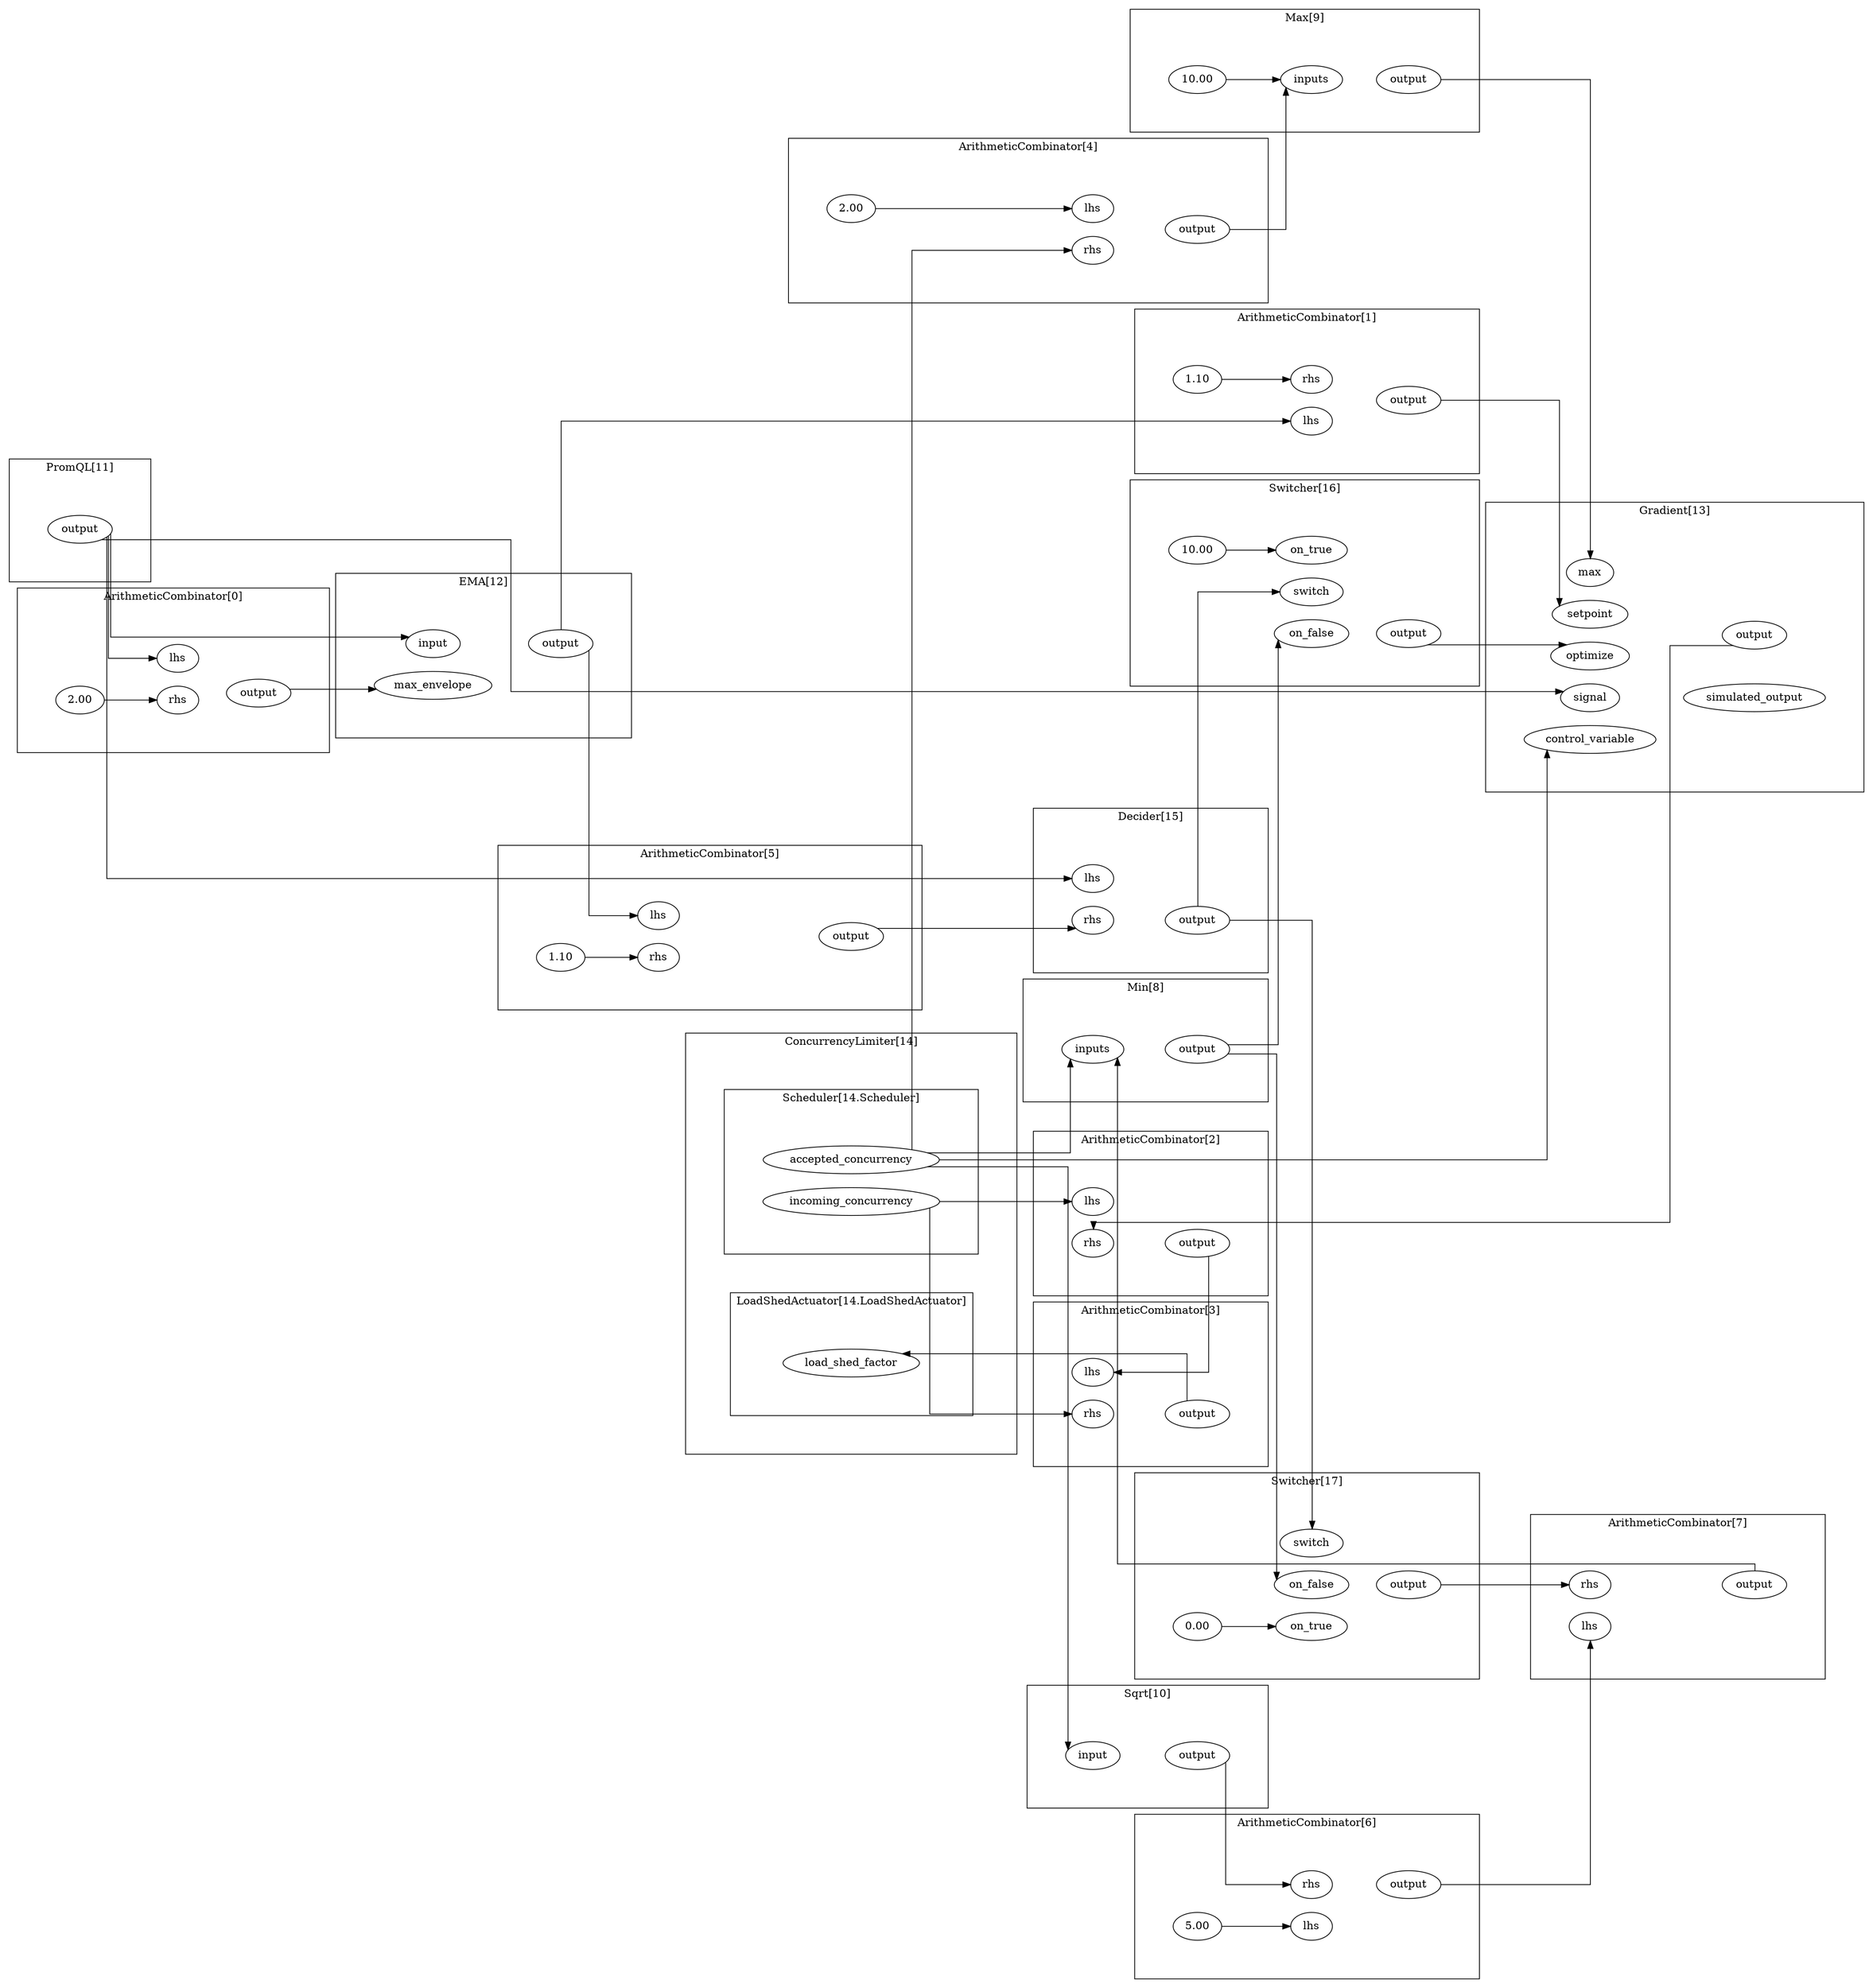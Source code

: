 digraph  {
	subgraph cluster_s1 {
		label="ArithmeticCombinator[0]";margin="50.0";
		n4[label="2.00"];
		n2[label="lhs"];
		n5[label="output"];
		n3[label="rhs"];
		n4->n3;
		n3->n5[style="invis"];
		{rank=same; n2;n3;};
		{rank=same; n5;};
		
	}
	subgraph cluster_s6 {
		label="ArithmeticCombinator[1]";margin="50.0";
		n9[label="1.10"];
		n7[label="lhs"];
		n10[label="output"];
		n8[label="rhs"];
		n9->n8;
		n8->n10[style="invis"];
		{rank=same; n7;n8;};
		{rank=same; n10;};
		
	}
	subgraph cluster_s11 {
		label="ArithmeticCombinator[2]";margin="50.0";
		n12[label="lhs"];
		n14[label="output"];
		n13[label="rhs"];
		n13->n14[style="invis"];
		{rank=same; n12;n13;};
		{rank=same; n14;};
		
	}
	subgraph cluster_s15 {
		label="ArithmeticCombinator[3]";margin="50.0";
		n16[label="lhs"];
		n18[label="output"];
		n17[label="rhs"];
		n17->n18[style="invis"];
		{rank=same; n16;n17;};
		{rank=same; n18;};
		
	}
	subgraph cluster_s19 {
		label="ArithmeticCombinator[4]";margin="50.0";
		n21[label="2.00"];
		n20[label="lhs"];
		n23[label="output"];
		n22[label="rhs"];
		n21->n20;
		n22->n23[style="invis"];
		{rank=same; n20;n22;};
		{rank=same; n23;};
		
	}
	subgraph cluster_s24 {
		label="ArithmeticCombinator[5]";margin="50.0";
		n27[label="1.10"];
		n25[label="lhs"];
		n28[label="output"];
		n26[label="rhs"];
		n27->n26;
		n26->n28[style="invis"];
		{rank=same; n25;n26;};
		{rank=same; n28;};
		
	}
	subgraph cluster_s29 {
		label="ArithmeticCombinator[6]";margin="50.0";
		n31[label="5.00"];
		n30[label="lhs"];
		n33[label="output"];
		n32[label="rhs"];
		n31->n30;
		n32->n33[style="invis"];
		{rank=same; n33;};
		{rank=same; n30;n32;};
		
	}
	subgraph cluster_s34 {
		label="ArithmeticCombinator[7]";margin="50.0";
		n35[label="lhs"];
		n37[label="output"];
		n36[label="rhs"];
		n36->n37[style="invis"];
		{rank=same; n35;n36;};
		{rank=same; n37;};
		
	}
	subgraph cluster_s62 {
		subgraph cluster_s66 {
			label="LoadShedActuator[14.LoadShedActuator]";margin="50.0";
			n67[label="load_shed_factor"];
			{rank=same; n67;};
			
		}
		subgraph cluster_s63 {
			label="Scheduler[14.Scheduler]";margin="50.0";
			n64[label="accepted_concurrency"];
			n65[label="incoming_concurrency"];
			{rank=same; n64;n65;};
			
		}
		label="ConcurrencyLimiter[14]";margin="50.0";
		
	}
	subgraph cluster_s68 {
		label="Decider[15]";margin="50.0";
		n69[label="lhs"];
		n71[label="output"];
		n70[label="rhs"];
		n70->n71[style="invis"];
		{rank=same; n69;n70;};
		{rank=same; n71;};
		
	}
	subgraph cluster_s50 {
		label="EMA[12]";margin="50.0";
		n52[label="input"];
		n51[label="max_envelope"];
		n53[label="output"];
		n52->n53[style="invis"];
		{rank=same; n51;n52;};
		{rank=same; n53;};
		
	}
	subgraph cluster_s54 {
		label="Gradient[13]";margin="50.0";
		n57[label="control_variable"];
		n56[label="max"];
		n55[label="optimize"];
		n61[label="output"];
		n59[label="setpoint"];
		n58[label="signal"];
		n60[label="simulated_output"];
		n59->n61[style="invis"];
		{rank=same; n60;n61;};
		{rank=same; n55;n56;n57;n58;n59;};
		
	}
	subgraph cluster_s41 {
		label="Max[9]";margin="50.0";
		n43[label="10.00"];
		n42[label="inputs"];
		n44[label="output"];
		n43->n42;
		n42->n44[style="invis"];
		{rank=same; n42;n42;};
		{rank=same; n44;};
		
	}
	subgraph cluster_s38 {
		label="Min[8]";margin="50.0";
		n39[label="inputs"];
		n40[label="output"];
		n39->n40[style="invis"];
		{rank=same; n39;n39;};
		{rank=same; n40;};
		
	}
	subgraph cluster_s48 {
		label="PromQL[11]";margin="50.0";
		n49[label="output"];
		{rank=same; n49;};
		
	}
	subgraph cluster_s45 {
		label="Sqrt[10]";margin="50.0";
		n46[label="input"];
		n47[label="output"];
		n46->n47[style="invis"];
		{rank=same; n46;};
		{rank=same; n47;};
		
	}
	subgraph cluster_s72 {
		label="Switcher[16]";margin="50.0";
		n75[label="10.00"];
		n76[label="on_false"];
		n74[label="on_true"];
		n77[label="output"];
		n73[label="switch"];
		n75->n74;
		n76->n77[style="invis"];
		{rank=same; n73;n74;n76;};
		{rank=same; n77;};
		
	}
	subgraph cluster_s78 {
		label="Switcher[17]";margin="50.0";
		n81[label="0.00"];
		n82[label="on_false"];
		n80[label="on_true"];
		n83[label="output"];
		n79[label="switch"];
		n81->n80;
		n82->n83[style="invis"];
		{rank=same; n79;n80;n82;};
		{rank=same; n83;};
		
	}
	rankdir="LR";splines="ortho";
	n64->n22;
	n64->n39;
	n64->n46;
	n64->n57;
	n65->n12;
	n65->n17;
	n83->n36;
	n14->n16;
	n40->n76;
	n40->n82;
	n53->n7;
	n53->n25;
	n23->n42;
	n37->n39;
	n77->n55;
	n10->n59;
	n28->n70;
	n33->n35;
	n47->n32;
	n61->n13;
	n71->n73;
	n71->n79;
	n5->n51;
	n18->n67;
	n44->n56;
	n49->n2;
	n49->n52;
	n49->n58;
	n49->n69;
	
}
